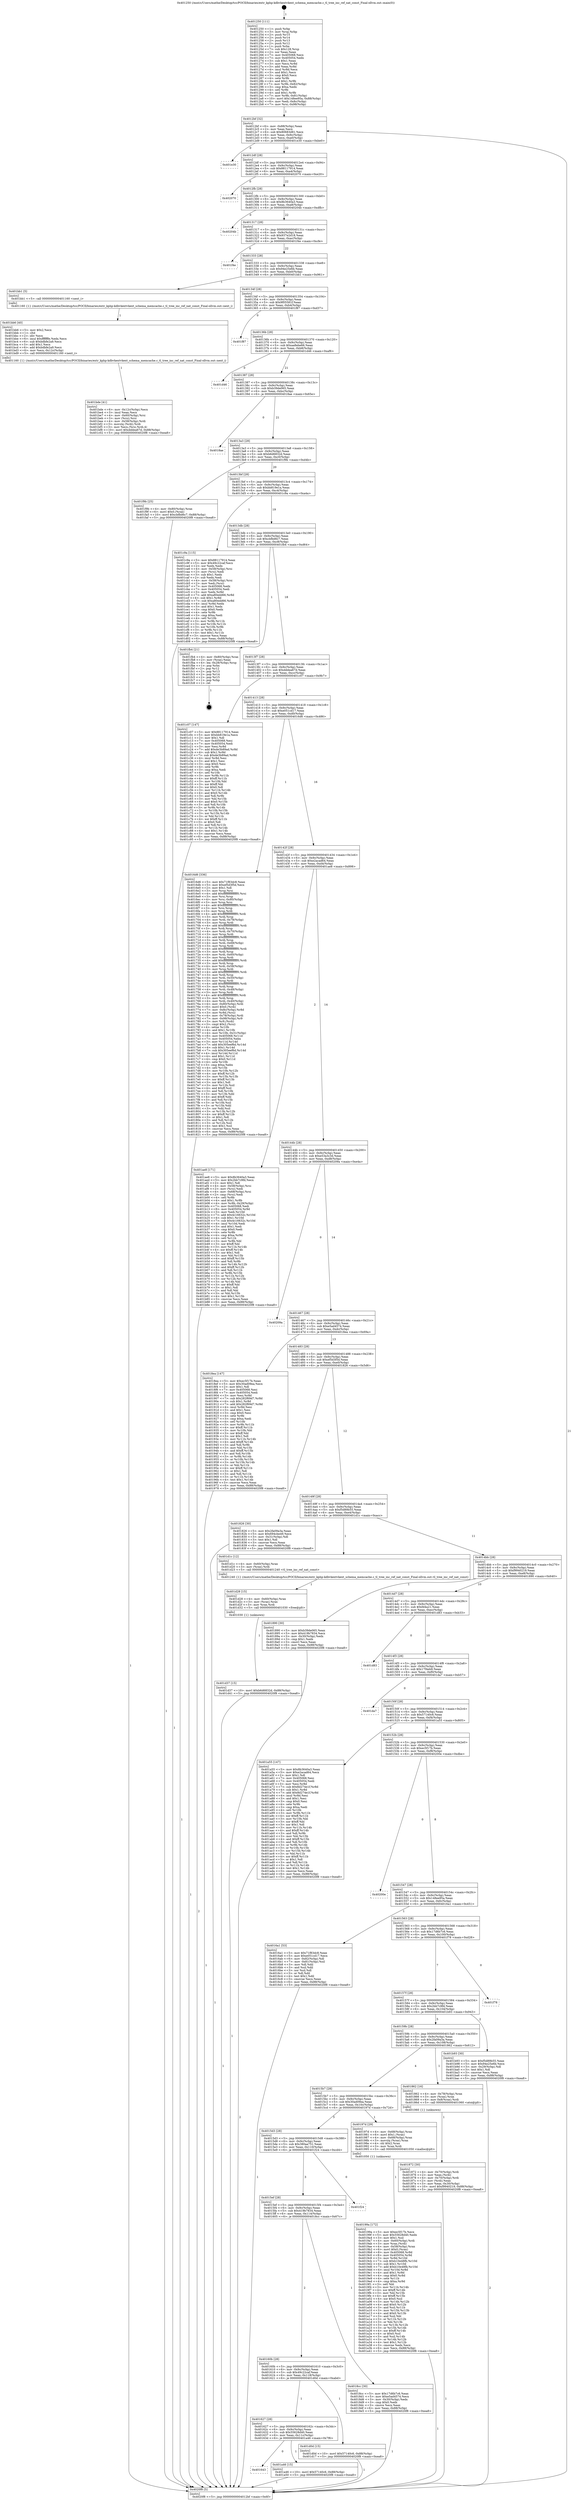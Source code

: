 digraph "0x401250" {
  label = "0x401250 (/mnt/c/Users/mathe/Desktop/tcc/POCII/binaries/extr_kphp-kdbvkextvkext_schema_memcache.c_tl_tree_inc_ref_nat_const_Final-ollvm.out::main(0))"
  labelloc = "t"
  node[shape=record]

  Entry [label="",width=0.3,height=0.3,shape=circle,fillcolor=black,style=filled]
  "0x4012bf" [label="{
     0x4012bf [32]\l
     | [instrs]\l
     &nbsp;&nbsp;0x4012bf \<+6\>: mov -0x88(%rbp),%eax\l
     &nbsp;&nbsp;0x4012c5 \<+2\>: mov %eax,%ecx\l
     &nbsp;&nbsp;0x4012c7 \<+6\>: sub $0x80683d81,%ecx\l
     &nbsp;&nbsp;0x4012cd \<+6\>: mov %eax,-0x9c(%rbp)\l
     &nbsp;&nbsp;0x4012d3 \<+6\>: mov %ecx,-0xa0(%rbp)\l
     &nbsp;&nbsp;0x4012d9 \<+6\>: je 0000000000401e30 \<main+0xbe0\>\l
  }"]
  "0x401e30" [label="{
     0x401e30\l
  }", style=dashed]
  "0x4012df" [label="{
     0x4012df [28]\l
     | [instrs]\l
     &nbsp;&nbsp;0x4012df \<+5\>: jmp 00000000004012e4 \<main+0x94\>\l
     &nbsp;&nbsp;0x4012e4 \<+6\>: mov -0x9c(%rbp),%eax\l
     &nbsp;&nbsp;0x4012ea \<+5\>: sub $0x88117914,%eax\l
     &nbsp;&nbsp;0x4012ef \<+6\>: mov %eax,-0xa4(%rbp)\l
     &nbsp;&nbsp;0x4012f5 \<+6\>: je 0000000000402070 \<main+0xe20\>\l
  }"]
  Exit [label="",width=0.3,height=0.3,shape=circle,fillcolor=black,style=filled,peripheries=2]
  "0x402070" [label="{
     0x402070\l
  }", style=dashed]
  "0x4012fb" [label="{
     0x4012fb [28]\l
     | [instrs]\l
     &nbsp;&nbsp;0x4012fb \<+5\>: jmp 0000000000401300 \<main+0xb0\>\l
     &nbsp;&nbsp;0x401300 \<+6\>: mov -0x9c(%rbp),%eax\l
     &nbsp;&nbsp;0x401306 \<+5\>: sub $0x8b3640a3,%eax\l
     &nbsp;&nbsp;0x40130b \<+6\>: mov %eax,-0xa8(%rbp)\l
     &nbsp;&nbsp;0x401311 \<+6\>: je 000000000040204b \<main+0xdfb\>\l
  }"]
  "0x401d37" [label="{
     0x401d37 [15]\l
     | [instrs]\l
     &nbsp;&nbsp;0x401d37 \<+10\>: movl $0xb6d6832d,-0x88(%rbp)\l
     &nbsp;&nbsp;0x401d41 \<+5\>: jmp 00000000004020f8 \<main+0xea8\>\l
  }"]
  "0x40204b" [label="{
     0x40204b\l
  }", style=dashed]
  "0x401317" [label="{
     0x401317 [28]\l
     | [instrs]\l
     &nbsp;&nbsp;0x401317 \<+5\>: jmp 000000000040131c \<main+0xcc\>\l
     &nbsp;&nbsp;0x40131c \<+6\>: mov -0x9c(%rbp),%eax\l
     &nbsp;&nbsp;0x401322 \<+5\>: sub $0x937e2d18,%eax\l
     &nbsp;&nbsp;0x401327 \<+6\>: mov %eax,-0xac(%rbp)\l
     &nbsp;&nbsp;0x40132d \<+6\>: je 0000000000401f4e \<main+0xcfe\>\l
  }"]
  "0x401d28" [label="{
     0x401d28 [15]\l
     | [instrs]\l
     &nbsp;&nbsp;0x401d28 \<+4\>: mov -0x60(%rbp),%rax\l
     &nbsp;&nbsp;0x401d2c \<+3\>: mov (%rax),%rax\l
     &nbsp;&nbsp;0x401d2f \<+3\>: mov %rax,%rdi\l
     &nbsp;&nbsp;0x401d32 \<+5\>: call 0000000000401030 \<free@plt\>\l
     | [calls]\l
     &nbsp;&nbsp;0x401030 \{1\} (unknown)\l
  }"]
  "0x401f4e" [label="{
     0x401f4e\l
  }", style=dashed]
  "0x401333" [label="{
     0x401333 [28]\l
     | [instrs]\l
     &nbsp;&nbsp;0x401333 \<+5\>: jmp 0000000000401338 \<main+0xe8\>\l
     &nbsp;&nbsp;0x401338 \<+6\>: mov -0x9c(%rbp),%eax\l
     &nbsp;&nbsp;0x40133e \<+5\>: sub $0x94e25e6b,%eax\l
     &nbsp;&nbsp;0x401343 \<+6\>: mov %eax,-0xb0(%rbp)\l
     &nbsp;&nbsp;0x401349 \<+6\>: je 0000000000401bb1 \<main+0x961\>\l
  }"]
  "0x401bde" [label="{
     0x401bde [41]\l
     | [instrs]\l
     &nbsp;&nbsp;0x401bde \<+6\>: mov -0x12c(%rbp),%ecx\l
     &nbsp;&nbsp;0x401be4 \<+3\>: imul %eax,%ecx\l
     &nbsp;&nbsp;0x401be7 \<+4\>: mov -0x60(%rbp),%rsi\l
     &nbsp;&nbsp;0x401beb \<+3\>: mov (%rsi),%rsi\l
     &nbsp;&nbsp;0x401bee \<+4\>: mov -0x58(%rbp),%rdi\l
     &nbsp;&nbsp;0x401bf2 \<+3\>: movslq (%rdi),%rdi\l
     &nbsp;&nbsp;0x401bf5 \<+3\>: mov %ecx,(%rsi,%rdi,4)\l
     &nbsp;&nbsp;0x401bf8 \<+10\>: movl $0xdddea67d,-0x88(%rbp)\l
     &nbsp;&nbsp;0x401c02 \<+5\>: jmp 00000000004020f8 \<main+0xea8\>\l
  }"]
  "0x401bb1" [label="{
     0x401bb1 [5]\l
     | [instrs]\l
     &nbsp;&nbsp;0x401bb1 \<+5\>: call 0000000000401160 \<next_i\>\l
     | [calls]\l
     &nbsp;&nbsp;0x401160 \{1\} (/mnt/c/Users/mathe/Desktop/tcc/POCII/binaries/extr_kphp-kdbvkextvkext_schema_memcache.c_tl_tree_inc_ref_nat_const_Final-ollvm.out::next_i)\l
  }"]
  "0x40134f" [label="{
     0x40134f [28]\l
     | [instrs]\l
     &nbsp;&nbsp;0x40134f \<+5\>: jmp 0000000000401354 \<main+0x104\>\l
     &nbsp;&nbsp;0x401354 \<+6\>: mov -0x9c(%rbp),%eax\l
     &nbsp;&nbsp;0x40135a \<+5\>: sub $0x9f05581f,%eax\l
     &nbsp;&nbsp;0x40135f \<+6\>: mov %eax,-0xb4(%rbp)\l
     &nbsp;&nbsp;0x401365 \<+6\>: je 0000000000401f87 \<main+0xd37\>\l
  }"]
  "0x401bb6" [label="{
     0x401bb6 [40]\l
     | [instrs]\l
     &nbsp;&nbsp;0x401bb6 \<+5\>: mov $0x2,%ecx\l
     &nbsp;&nbsp;0x401bbb \<+1\>: cltd\l
     &nbsp;&nbsp;0x401bbc \<+2\>: idiv %ecx\l
     &nbsp;&nbsp;0x401bbe \<+6\>: imul $0xfffffffe,%edx,%ecx\l
     &nbsp;&nbsp;0x401bc4 \<+6\>: sub $0xbdbfe2a9,%ecx\l
     &nbsp;&nbsp;0x401bca \<+3\>: add $0x1,%ecx\l
     &nbsp;&nbsp;0x401bcd \<+6\>: add $0xbdbfe2a9,%ecx\l
     &nbsp;&nbsp;0x401bd3 \<+6\>: mov %ecx,-0x12c(%rbp)\l
     &nbsp;&nbsp;0x401bd9 \<+5\>: call 0000000000401160 \<next_i\>\l
     | [calls]\l
     &nbsp;&nbsp;0x401160 \{1\} (/mnt/c/Users/mathe/Desktop/tcc/POCII/binaries/extr_kphp-kdbvkextvkext_schema_memcache.c_tl_tree_inc_ref_nat_const_Final-ollvm.out::next_i)\l
  }"]
  "0x401f87" [label="{
     0x401f87\l
  }", style=dashed]
  "0x40136b" [label="{
     0x40136b [28]\l
     | [instrs]\l
     &nbsp;&nbsp;0x40136b \<+5\>: jmp 0000000000401370 \<main+0x120\>\l
     &nbsp;&nbsp;0x401370 \<+6\>: mov -0x9c(%rbp),%eax\l
     &nbsp;&nbsp;0x401376 \<+5\>: sub $0xaa8ebe66,%eax\l
     &nbsp;&nbsp;0x40137b \<+6\>: mov %eax,-0xb8(%rbp)\l
     &nbsp;&nbsp;0x401381 \<+6\>: je 0000000000401d46 \<main+0xaf6\>\l
  }"]
  "0x401643" [label="{
     0x401643\l
  }", style=dashed]
  "0x401d46" [label="{
     0x401d46\l
  }", style=dashed]
  "0x401387" [label="{
     0x401387 [28]\l
     | [instrs]\l
     &nbsp;&nbsp;0x401387 \<+5\>: jmp 000000000040138c \<main+0x13c\>\l
     &nbsp;&nbsp;0x40138c \<+6\>: mov -0x9c(%rbp),%eax\l
     &nbsp;&nbsp;0x401392 \<+5\>: sub $0xb39de065,%eax\l
     &nbsp;&nbsp;0x401397 \<+6\>: mov %eax,-0xbc(%rbp)\l
     &nbsp;&nbsp;0x40139d \<+6\>: je 00000000004018ae \<main+0x65e\>\l
  }"]
  "0x401a46" [label="{
     0x401a46 [15]\l
     | [instrs]\l
     &nbsp;&nbsp;0x401a46 \<+10\>: movl $0x57140c6,-0x88(%rbp)\l
     &nbsp;&nbsp;0x401a50 \<+5\>: jmp 00000000004020f8 \<main+0xea8\>\l
  }"]
  "0x4018ae" [label="{
     0x4018ae\l
  }", style=dashed]
  "0x4013a3" [label="{
     0x4013a3 [28]\l
     | [instrs]\l
     &nbsp;&nbsp;0x4013a3 \<+5\>: jmp 00000000004013a8 \<main+0x158\>\l
     &nbsp;&nbsp;0x4013a8 \<+6\>: mov -0x9c(%rbp),%eax\l
     &nbsp;&nbsp;0x4013ae \<+5\>: sub $0xb6d6832d,%eax\l
     &nbsp;&nbsp;0x4013b3 \<+6\>: mov %eax,-0xc0(%rbp)\l
     &nbsp;&nbsp;0x4013b9 \<+6\>: je 0000000000401f9b \<main+0xd4b\>\l
  }"]
  "0x401627" [label="{
     0x401627 [28]\l
     | [instrs]\l
     &nbsp;&nbsp;0x401627 \<+5\>: jmp 000000000040162c \<main+0x3dc\>\l
     &nbsp;&nbsp;0x40162c \<+6\>: mov -0x9c(%rbp),%eax\l
     &nbsp;&nbsp;0x401632 \<+5\>: sub $0x55628d40,%eax\l
     &nbsp;&nbsp;0x401637 \<+6\>: mov %eax,-0x11c(%rbp)\l
     &nbsp;&nbsp;0x40163d \<+6\>: je 0000000000401a46 \<main+0x7f6\>\l
  }"]
  "0x401f9b" [label="{
     0x401f9b [25]\l
     | [instrs]\l
     &nbsp;&nbsp;0x401f9b \<+4\>: mov -0x80(%rbp),%rax\l
     &nbsp;&nbsp;0x401f9f \<+6\>: movl $0x0,(%rax)\l
     &nbsp;&nbsp;0x401fa5 \<+10\>: movl $0xcbfbd6c7,-0x88(%rbp)\l
     &nbsp;&nbsp;0x401faf \<+5\>: jmp 00000000004020f8 \<main+0xea8\>\l
  }"]
  "0x4013bf" [label="{
     0x4013bf [28]\l
     | [instrs]\l
     &nbsp;&nbsp;0x4013bf \<+5\>: jmp 00000000004013c4 \<main+0x174\>\l
     &nbsp;&nbsp;0x4013c4 \<+6\>: mov -0x9c(%rbp),%eax\l
     &nbsp;&nbsp;0x4013ca \<+5\>: sub $0xbb819e1a,%eax\l
     &nbsp;&nbsp;0x4013cf \<+6\>: mov %eax,-0xc4(%rbp)\l
     &nbsp;&nbsp;0x4013d5 \<+6\>: je 0000000000401c9a \<main+0xa4a\>\l
  }"]
  "0x401d0d" [label="{
     0x401d0d [15]\l
     | [instrs]\l
     &nbsp;&nbsp;0x401d0d \<+10\>: movl $0x57140c6,-0x88(%rbp)\l
     &nbsp;&nbsp;0x401d17 \<+5\>: jmp 00000000004020f8 \<main+0xea8\>\l
  }"]
  "0x401c9a" [label="{
     0x401c9a [115]\l
     | [instrs]\l
     &nbsp;&nbsp;0x401c9a \<+5\>: mov $0x88117914,%eax\l
     &nbsp;&nbsp;0x401c9f \<+5\>: mov $0x49c22caf,%ecx\l
     &nbsp;&nbsp;0x401ca4 \<+2\>: xor %edx,%edx\l
     &nbsp;&nbsp;0x401ca6 \<+4\>: mov -0x58(%rbp),%rsi\l
     &nbsp;&nbsp;0x401caa \<+2\>: mov (%rsi),%edi\l
     &nbsp;&nbsp;0x401cac \<+3\>: sub $0x1,%edx\l
     &nbsp;&nbsp;0x401caf \<+2\>: sub %edx,%edi\l
     &nbsp;&nbsp;0x401cb1 \<+4\>: mov -0x58(%rbp),%rsi\l
     &nbsp;&nbsp;0x401cb5 \<+2\>: mov %edi,(%rsi)\l
     &nbsp;&nbsp;0x401cb7 \<+7\>: mov 0x405068,%edx\l
     &nbsp;&nbsp;0x401cbe \<+7\>: mov 0x405054,%edi\l
     &nbsp;&nbsp;0x401cc5 \<+3\>: mov %edx,%r8d\l
     &nbsp;&nbsp;0x401cc8 \<+7\>: add $0xa80edd66,%r8d\l
     &nbsp;&nbsp;0x401ccf \<+4\>: sub $0x1,%r8d\l
     &nbsp;&nbsp;0x401cd3 \<+7\>: sub $0xa80edd66,%r8d\l
     &nbsp;&nbsp;0x401cda \<+4\>: imul %r8d,%edx\l
     &nbsp;&nbsp;0x401cde \<+3\>: and $0x1,%edx\l
     &nbsp;&nbsp;0x401ce1 \<+3\>: cmp $0x0,%edx\l
     &nbsp;&nbsp;0x401ce4 \<+4\>: sete %r9b\l
     &nbsp;&nbsp;0x401ce8 \<+3\>: cmp $0xa,%edi\l
     &nbsp;&nbsp;0x401ceb \<+4\>: setl %r10b\l
     &nbsp;&nbsp;0x401cef \<+3\>: mov %r9b,%r11b\l
     &nbsp;&nbsp;0x401cf2 \<+3\>: and %r10b,%r11b\l
     &nbsp;&nbsp;0x401cf5 \<+3\>: xor %r10b,%r9b\l
     &nbsp;&nbsp;0x401cf8 \<+3\>: or %r9b,%r11b\l
     &nbsp;&nbsp;0x401cfb \<+4\>: test $0x1,%r11b\l
     &nbsp;&nbsp;0x401cff \<+3\>: cmovne %ecx,%eax\l
     &nbsp;&nbsp;0x401d02 \<+6\>: mov %eax,-0x88(%rbp)\l
     &nbsp;&nbsp;0x401d08 \<+5\>: jmp 00000000004020f8 \<main+0xea8\>\l
  }"]
  "0x4013db" [label="{
     0x4013db [28]\l
     | [instrs]\l
     &nbsp;&nbsp;0x4013db \<+5\>: jmp 00000000004013e0 \<main+0x190\>\l
     &nbsp;&nbsp;0x4013e0 \<+6\>: mov -0x9c(%rbp),%eax\l
     &nbsp;&nbsp;0x4013e6 \<+5\>: sub $0xcbfbd6c7,%eax\l
     &nbsp;&nbsp;0x4013eb \<+6\>: mov %eax,-0xc8(%rbp)\l
     &nbsp;&nbsp;0x4013f1 \<+6\>: je 0000000000401fb4 \<main+0xd64\>\l
  }"]
  "0x40199a" [label="{
     0x40199a [172]\l
     | [instrs]\l
     &nbsp;&nbsp;0x40199a \<+5\>: mov $0xec5f17b,%ecx\l
     &nbsp;&nbsp;0x40199f \<+5\>: mov $0x55628d40,%edx\l
     &nbsp;&nbsp;0x4019a4 \<+3\>: mov $0x1,%sil\l
     &nbsp;&nbsp;0x4019a7 \<+4\>: mov -0x60(%rbp),%rdi\l
     &nbsp;&nbsp;0x4019ab \<+3\>: mov %rax,(%rdi)\l
     &nbsp;&nbsp;0x4019ae \<+4\>: mov -0x58(%rbp),%rax\l
     &nbsp;&nbsp;0x4019b2 \<+6\>: movl $0x0,(%rax)\l
     &nbsp;&nbsp;0x4019b8 \<+8\>: mov 0x405068,%r8d\l
     &nbsp;&nbsp;0x4019c0 \<+8\>: mov 0x405054,%r9d\l
     &nbsp;&nbsp;0x4019c8 \<+3\>: mov %r8d,%r10d\l
     &nbsp;&nbsp;0x4019cb \<+7\>: sub $0xb10e48fb,%r10d\l
     &nbsp;&nbsp;0x4019d2 \<+4\>: sub $0x1,%r10d\l
     &nbsp;&nbsp;0x4019d6 \<+7\>: add $0xb10e48fb,%r10d\l
     &nbsp;&nbsp;0x4019dd \<+4\>: imul %r10d,%r8d\l
     &nbsp;&nbsp;0x4019e1 \<+4\>: and $0x1,%r8d\l
     &nbsp;&nbsp;0x4019e5 \<+4\>: cmp $0x0,%r8d\l
     &nbsp;&nbsp;0x4019e9 \<+4\>: sete %r11b\l
     &nbsp;&nbsp;0x4019ed \<+4\>: cmp $0xa,%r9d\l
     &nbsp;&nbsp;0x4019f1 \<+3\>: setl %bl\l
     &nbsp;&nbsp;0x4019f4 \<+3\>: mov %r11b,%r14b\l
     &nbsp;&nbsp;0x4019f7 \<+4\>: xor $0xff,%r14b\l
     &nbsp;&nbsp;0x4019fb \<+3\>: mov %bl,%r15b\l
     &nbsp;&nbsp;0x4019fe \<+4\>: xor $0xff,%r15b\l
     &nbsp;&nbsp;0x401a02 \<+4\>: xor $0x0,%sil\l
     &nbsp;&nbsp;0x401a06 \<+3\>: mov %r14b,%r12b\l
     &nbsp;&nbsp;0x401a09 \<+4\>: and $0x0,%r12b\l
     &nbsp;&nbsp;0x401a0d \<+3\>: and %sil,%r11b\l
     &nbsp;&nbsp;0x401a10 \<+3\>: mov %r15b,%r13b\l
     &nbsp;&nbsp;0x401a13 \<+4\>: and $0x0,%r13b\l
     &nbsp;&nbsp;0x401a17 \<+3\>: and %sil,%bl\l
     &nbsp;&nbsp;0x401a1a \<+3\>: or %r11b,%r12b\l
     &nbsp;&nbsp;0x401a1d \<+3\>: or %bl,%r13b\l
     &nbsp;&nbsp;0x401a20 \<+3\>: xor %r13b,%r12b\l
     &nbsp;&nbsp;0x401a23 \<+3\>: or %r15b,%r14b\l
     &nbsp;&nbsp;0x401a26 \<+4\>: xor $0xff,%r14b\l
     &nbsp;&nbsp;0x401a2a \<+4\>: or $0x0,%sil\l
     &nbsp;&nbsp;0x401a2e \<+3\>: and %sil,%r14b\l
     &nbsp;&nbsp;0x401a31 \<+3\>: or %r14b,%r12b\l
     &nbsp;&nbsp;0x401a34 \<+4\>: test $0x1,%r12b\l
     &nbsp;&nbsp;0x401a38 \<+3\>: cmovne %edx,%ecx\l
     &nbsp;&nbsp;0x401a3b \<+6\>: mov %ecx,-0x88(%rbp)\l
     &nbsp;&nbsp;0x401a41 \<+5\>: jmp 00000000004020f8 \<main+0xea8\>\l
  }"]
  "0x401fb4" [label="{
     0x401fb4 [21]\l
     | [instrs]\l
     &nbsp;&nbsp;0x401fb4 \<+4\>: mov -0x80(%rbp),%rax\l
     &nbsp;&nbsp;0x401fb8 \<+2\>: mov (%rax),%eax\l
     &nbsp;&nbsp;0x401fba \<+4\>: lea -0x28(%rbp),%rsp\l
     &nbsp;&nbsp;0x401fbe \<+1\>: pop %rbx\l
     &nbsp;&nbsp;0x401fbf \<+2\>: pop %r12\l
     &nbsp;&nbsp;0x401fc1 \<+2\>: pop %r13\l
     &nbsp;&nbsp;0x401fc3 \<+2\>: pop %r14\l
     &nbsp;&nbsp;0x401fc5 \<+2\>: pop %r15\l
     &nbsp;&nbsp;0x401fc7 \<+1\>: pop %rbp\l
     &nbsp;&nbsp;0x401fc8 \<+1\>: ret\l
  }"]
  "0x4013f7" [label="{
     0x4013f7 [28]\l
     | [instrs]\l
     &nbsp;&nbsp;0x4013f7 \<+5\>: jmp 00000000004013fc \<main+0x1ac\>\l
     &nbsp;&nbsp;0x4013fc \<+6\>: mov -0x9c(%rbp),%eax\l
     &nbsp;&nbsp;0x401402 \<+5\>: sub $0xdddea67d,%eax\l
     &nbsp;&nbsp;0x401407 \<+6\>: mov %eax,-0xcc(%rbp)\l
     &nbsp;&nbsp;0x40140d \<+6\>: je 0000000000401c07 \<main+0x9b7\>\l
  }"]
  "0x40160b" [label="{
     0x40160b [28]\l
     | [instrs]\l
     &nbsp;&nbsp;0x40160b \<+5\>: jmp 0000000000401610 \<main+0x3c0\>\l
     &nbsp;&nbsp;0x401610 \<+6\>: mov -0x9c(%rbp),%eax\l
     &nbsp;&nbsp;0x401616 \<+5\>: sub $0x49c22caf,%eax\l
     &nbsp;&nbsp;0x40161b \<+6\>: mov %eax,-0x118(%rbp)\l
     &nbsp;&nbsp;0x401621 \<+6\>: je 0000000000401d0d \<main+0xabd\>\l
  }"]
  "0x401c07" [label="{
     0x401c07 [147]\l
     | [instrs]\l
     &nbsp;&nbsp;0x401c07 \<+5\>: mov $0x88117914,%eax\l
     &nbsp;&nbsp;0x401c0c \<+5\>: mov $0xbb819e1a,%ecx\l
     &nbsp;&nbsp;0x401c11 \<+2\>: mov $0x1,%dl\l
     &nbsp;&nbsp;0x401c13 \<+7\>: mov 0x405068,%esi\l
     &nbsp;&nbsp;0x401c1a \<+7\>: mov 0x405054,%edi\l
     &nbsp;&nbsp;0x401c21 \<+3\>: mov %esi,%r8d\l
     &nbsp;&nbsp;0x401c24 \<+7\>: add $0xde3b89ad,%r8d\l
     &nbsp;&nbsp;0x401c2b \<+4\>: sub $0x1,%r8d\l
     &nbsp;&nbsp;0x401c2f \<+7\>: sub $0xde3b89ad,%r8d\l
     &nbsp;&nbsp;0x401c36 \<+4\>: imul %r8d,%esi\l
     &nbsp;&nbsp;0x401c3a \<+3\>: and $0x1,%esi\l
     &nbsp;&nbsp;0x401c3d \<+3\>: cmp $0x0,%esi\l
     &nbsp;&nbsp;0x401c40 \<+4\>: sete %r9b\l
     &nbsp;&nbsp;0x401c44 \<+3\>: cmp $0xa,%edi\l
     &nbsp;&nbsp;0x401c47 \<+4\>: setl %r10b\l
     &nbsp;&nbsp;0x401c4b \<+3\>: mov %r9b,%r11b\l
     &nbsp;&nbsp;0x401c4e \<+4\>: xor $0xff,%r11b\l
     &nbsp;&nbsp;0x401c52 \<+3\>: mov %r10b,%bl\l
     &nbsp;&nbsp;0x401c55 \<+3\>: xor $0xff,%bl\l
     &nbsp;&nbsp;0x401c58 \<+3\>: xor $0x0,%dl\l
     &nbsp;&nbsp;0x401c5b \<+3\>: mov %r11b,%r14b\l
     &nbsp;&nbsp;0x401c5e \<+4\>: and $0x0,%r14b\l
     &nbsp;&nbsp;0x401c62 \<+3\>: and %dl,%r9b\l
     &nbsp;&nbsp;0x401c65 \<+3\>: mov %bl,%r15b\l
     &nbsp;&nbsp;0x401c68 \<+4\>: and $0x0,%r15b\l
     &nbsp;&nbsp;0x401c6c \<+3\>: and %dl,%r10b\l
     &nbsp;&nbsp;0x401c6f \<+3\>: or %r9b,%r14b\l
     &nbsp;&nbsp;0x401c72 \<+3\>: or %r10b,%r15b\l
     &nbsp;&nbsp;0x401c75 \<+3\>: xor %r15b,%r14b\l
     &nbsp;&nbsp;0x401c78 \<+3\>: or %bl,%r11b\l
     &nbsp;&nbsp;0x401c7b \<+4\>: xor $0xff,%r11b\l
     &nbsp;&nbsp;0x401c7f \<+3\>: or $0x0,%dl\l
     &nbsp;&nbsp;0x401c82 \<+3\>: and %dl,%r11b\l
     &nbsp;&nbsp;0x401c85 \<+3\>: or %r11b,%r14b\l
     &nbsp;&nbsp;0x401c88 \<+4\>: test $0x1,%r14b\l
     &nbsp;&nbsp;0x401c8c \<+3\>: cmovne %ecx,%eax\l
     &nbsp;&nbsp;0x401c8f \<+6\>: mov %eax,-0x88(%rbp)\l
     &nbsp;&nbsp;0x401c95 \<+5\>: jmp 00000000004020f8 \<main+0xea8\>\l
  }"]
  "0x401413" [label="{
     0x401413 [28]\l
     | [instrs]\l
     &nbsp;&nbsp;0x401413 \<+5\>: jmp 0000000000401418 \<main+0x1c8\>\l
     &nbsp;&nbsp;0x401418 \<+6\>: mov -0x9c(%rbp),%eax\l
     &nbsp;&nbsp;0x40141e \<+5\>: sub $0xe051cd17,%eax\l
     &nbsp;&nbsp;0x401423 \<+6\>: mov %eax,-0xd0(%rbp)\l
     &nbsp;&nbsp;0x401429 \<+6\>: je 00000000004016d6 \<main+0x486\>\l
  }"]
  "0x4018cc" [label="{
     0x4018cc [30]\l
     | [instrs]\l
     &nbsp;&nbsp;0x4018cc \<+5\>: mov $0x17d6b7c6,%eax\l
     &nbsp;&nbsp;0x4018d1 \<+5\>: mov $0xe5ad4574,%ecx\l
     &nbsp;&nbsp;0x4018d6 \<+3\>: mov -0x30(%rbp),%edx\l
     &nbsp;&nbsp;0x4018d9 \<+3\>: cmp $0x0,%edx\l
     &nbsp;&nbsp;0x4018dc \<+3\>: cmove %ecx,%eax\l
     &nbsp;&nbsp;0x4018df \<+6\>: mov %eax,-0x88(%rbp)\l
     &nbsp;&nbsp;0x4018e5 \<+5\>: jmp 00000000004020f8 \<main+0xea8\>\l
  }"]
  "0x4016d6" [label="{
     0x4016d6 [336]\l
     | [instrs]\l
     &nbsp;&nbsp;0x4016d6 \<+5\>: mov $0x71f83dc8,%eax\l
     &nbsp;&nbsp;0x4016db \<+5\>: mov $0xef5d3f5d,%ecx\l
     &nbsp;&nbsp;0x4016e0 \<+2\>: mov $0x1,%dl\l
     &nbsp;&nbsp;0x4016e2 \<+3\>: mov %rsp,%rsi\l
     &nbsp;&nbsp;0x4016e5 \<+4\>: add $0xfffffffffffffff0,%rsi\l
     &nbsp;&nbsp;0x4016e9 \<+3\>: mov %rsi,%rsp\l
     &nbsp;&nbsp;0x4016ec \<+4\>: mov %rsi,-0x80(%rbp)\l
     &nbsp;&nbsp;0x4016f0 \<+3\>: mov %rsp,%rsi\l
     &nbsp;&nbsp;0x4016f3 \<+4\>: add $0xfffffffffffffff0,%rsi\l
     &nbsp;&nbsp;0x4016f7 \<+3\>: mov %rsi,%rsp\l
     &nbsp;&nbsp;0x4016fa \<+3\>: mov %rsp,%rdi\l
     &nbsp;&nbsp;0x4016fd \<+4\>: add $0xfffffffffffffff0,%rdi\l
     &nbsp;&nbsp;0x401701 \<+3\>: mov %rdi,%rsp\l
     &nbsp;&nbsp;0x401704 \<+4\>: mov %rdi,-0x78(%rbp)\l
     &nbsp;&nbsp;0x401708 \<+3\>: mov %rsp,%rdi\l
     &nbsp;&nbsp;0x40170b \<+4\>: add $0xfffffffffffffff0,%rdi\l
     &nbsp;&nbsp;0x40170f \<+3\>: mov %rdi,%rsp\l
     &nbsp;&nbsp;0x401712 \<+4\>: mov %rdi,-0x70(%rbp)\l
     &nbsp;&nbsp;0x401716 \<+3\>: mov %rsp,%rdi\l
     &nbsp;&nbsp;0x401719 \<+4\>: add $0xfffffffffffffff0,%rdi\l
     &nbsp;&nbsp;0x40171d \<+3\>: mov %rdi,%rsp\l
     &nbsp;&nbsp;0x401720 \<+4\>: mov %rdi,-0x68(%rbp)\l
     &nbsp;&nbsp;0x401724 \<+3\>: mov %rsp,%rdi\l
     &nbsp;&nbsp;0x401727 \<+4\>: add $0xfffffffffffffff0,%rdi\l
     &nbsp;&nbsp;0x40172b \<+3\>: mov %rdi,%rsp\l
     &nbsp;&nbsp;0x40172e \<+4\>: mov %rdi,-0x60(%rbp)\l
     &nbsp;&nbsp;0x401732 \<+3\>: mov %rsp,%rdi\l
     &nbsp;&nbsp;0x401735 \<+4\>: add $0xfffffffffffffff0,%rdi\l
     &nbsp;&nbsp;0x401739 \<+3\>: mov %rdi,%rsp\l
     &nbsp;&nbsp;0x40173c \<+4\>: mov %rdi,-0x58(%rbp)\l
     &nbsp;&nbsp;0x401740 \<+3\>: mov %rsp,%rdi\l
     &nbsp;&nbsp;0x401743 \<+4\>: add $0xfffffffffffffff0,%rdi\l
     &nbsp;&nbsp;0x401747 \<+3\>: mov %rdi,%rsp\l
     &nbsp;&nbsp;0x40174a \<+4\>: mov %rdi,-0x50(%rbp)\l
     &nbsp;&nbsp;0x40174e \<+3\>: mov %rsp,%rdi\l
     &nbsp;&nbsp;0x401751 \<+4\>: add $0xfffffffffffffff0,%rdi\l
     &nbsp;&nbsp;0x401755 \<+3\>: mov %rdi,%rsp\l
     &nbsp;&nbsp;0x401758 \<+4\>: mov %rdi,-0x48(%rbp)\l
     &nbsp;&nbsp;0x40175c \<+3\>: mov %rsp,%rdi\l
     &nbsp;&nbsp;0x40175f \<+4\>: add $0xfffffffffffffff0,%rdi\l
     &nbsp;&nbsp;0x401763 \<+3\>: mov %rdi,%rsp\l
     &nbsp;&nbsp;0x401766 \<+4\>: mov %rdi,-0x40(%rbp)\l
     &nbsp;&nbsp;0x40176a \<+4\>: mov -0x80(%rbp),%rdi\l
     &nbsp;&nbsp;0x40176e \<+6\>: movl $0x0,(%rdi)\l
     &nbsp;&nbsp;0x401774 \<+7\>: mov -0x8c(%rbp),%r8d\l
     &nbsp;&nbsp;0x40177b \<+3\>: mov %r8d,(%rsi)\l
     &nbsp;&nbsp;0x40177e \<+4\>: mov -0x78(%rbp),%rdi\l
     &nbsp;&nbsp;0x401782 \<+7\>: mov -0x98(%rbp),%r9\l
     &nbsp;&nbsp;0x401789 \<+3\>: mov %r9,(%rdi)\l
     &nbsp;&nbsp;0x40178c \<+3\>: cmpl $0x2,(%rsi)\l
     &nbsp;&nbsp;0x40178f \<+4\>: setne %r10b\l
     &nbsp;&nbsp;0x401793 \<+4\>: and $0x1,%r10b\l
     &nbsp;&nbsp;0x401797 \<+4\>: mov %r10b,-0x31(%rbp)\l
     &nbsp;&nbsp;0x40179b \<+8\>: mov 0x405068,%r11d\l
     &nbsp;&nbsp;0x4017a3 \<+7\>: mov 0x405054,%ebx\l
     &nbsp;&nbsp;0x4017aa \<+3\>: mov %r11d,%r14d\l
     &nbsp;&nbsp;0x4017ad \<+7\>: add $0x305eef6d,%r14d\l
     &nbsp;&nbsp;0x4017b4 \<+4\>: sub $0x1,%r14d\l
     &nbsp;&nbsp;0x4017b8 \<+7\>: sub $0x305eef6d,%r14d\l
     &nbsp;&nbsp;0x4017bf \<+4\>: imul %r14d,%r11d\l
     &nbsp;&nbsp;0x4017c3 \<+4\>: and $0x1,%r11d\l
     &nbsp;&nbsp;0x4017c7 \<+4\>: cmp $0x0,%r11d\l
     &nbsp;&nbsp;0x4017cb \<+4\>: sete %r10b\l
     &nbsp;&nbsp;0x4017cf \<+3\>: cmp $0xa,%ebx\l
     &nbsp;&nbsp;0x4017d2 \<+4\>: setl %r15b\l
     &nbsp;&nbsp;0x4017d6 \<+3\>: mov %r10b,%r12b\l
     &nbsp;&nbsp;0x4017d9 \<+4\>: xor $0xff,%r12b\l
     &nbsp;&nbsp;0x4017dd \<+3\>: mov %r15b,%r13b\l
     &nbsp;&nbsp;0x4017e0 \<+4\>: xor $0xff,%r13b\l
     &nbsp;&nbsp;0x4017e4 \<+3\>: xor $0x1,%dl\l
     &nbsp;&nbsp;0x4017e7 \<+3\>: mov %r12b,%sil\l
     &nbsp;&nbsp;0x4017ea \<+4\>: and $0xff,%sil\l
     &nbsp;&nbsp;0x4017ee \<+3\>: and %dl,%r10b\l
     &nbsp;&nbsp;0x4017f1 \<+3\>: mov %r13b,%dil\l
     &nbsp;&nbsp;0x4017f4 \<+4\>: and $0xff,%dil\l
     &nbsp;&nbsp;0x4017f8 \<+3\>: and %dl,%r15b\l
     &nbsp;&nbsp;0x4017fb \<+3\>: or %r10b,%sil\l
     &nbsp;&nbsp;0x4017fe \<+3\>: or %r15b,%dil\l
     &nbsp;&nbsp;0x401801 \<+3\>: xor %dil,%sil\l
     &nbsp;&nbsp;0x401804 \<+3\>: or %r13b,%r12b\l
     &nbsp;&nbsp;0x401807 \<+4\>: xor $0xff,%r12b\l
     &nbsp;&nbsp;0x40180b \<+3\>: or $0x1,%dl\l
     &nbsp;&nbsp;0x40180e \<+3\>: and %dl,%r12b\l
     &nbsp;&nbsp;0x401811 \<+3\>: or %r12b,%sil\l
     &nbsp;&nbsp;0x401814 \<+4\>: test $0x1,%sil\l
     &nbsp;&nbsp;0x401818 \<+3\>: cmovne %ecx,%eax\l
     &nbsp;&nbsp;0x40181b \<+6\>: mov %eax,-0x88(%rbp)\l
     &nbsp;&nbsp;0x401821 \<+5\>: jmp 00000000004020f8 \<main+0xea8\>\l
  }"]
  "0x40142f" [label="{
     0x40142f [28]\l
     | [instrs]\l
     &nbsp;&nbsp;0x40142f \<+5\>: jmp 0000000000401434 \<main+0x1e4\>\l
     &nbsp;&nbsp;0x401434 \<+6\>: mov -0x9c(%rbp),%eax\l
     &nbsp;&nbsp;0x40143a \<+5\>: sub $0xe2acad64,%eax\l
     &nbsp;&nbsp;0x40143f \<+6\>: mov %eax,-0xd4(%rbp)\l
     &nbsp;&nbsp;0x401445 \<+6\>: je 0000000000401ae8 \<main+0x898\>\l
  }"]
  "0x4015ef" [label="{
     0x4015ef [28]\l
     | [instrs]\l
     &nbsp;&nbsp;0x4015ef \<+5\>: jmp 00000000004015f4 \<main+0x3a4\>\l
     &nbsp;&nbsp;0x4015f4 \<+6\>: mov -0x9c(%rbp),%eax\l
     &nbsp;&nbsp;0x4015fa \<+5\>: sub $0x419b7834,%eax\l
     &nbsp;&nbsp;0x4015ff \<+6\>: mov %eax,-0x114(%rbp)\l
     &nbsp;&nbsp;0x401605 \<+6\>: je 00000000004018cc \<main+0x67c\>\l
  }"]
  "0x401ae8" [label="{
     0x401ae8 [171]\l
     | [instrs]\l
     &nbsp;&nbsp;0x401ae8 \<+5\>: mov $0x8b3640a3,%eax\l
     &nbsp;&nbsp;0x401aed \<+5\>: mov $0x2bb7c9fd,%ecx\l
     &nbsp;&nbsp;0x401af2 \<+2\>: mov $0x1,%dl\l
     &nbsp;&nbsp;0x401af4 \<+4\>: mov -0x58(%rbp),%rsi\l
     &nbsp;&nbsp;0x401af8 \<+2\>: mov (%rsi),%edi\l
     &nbsp;&nbsp;0x401afa \<+4\>: mov -0x68(%rbp),%rsi\l
     &nbsp;&nbsp;0x401afe \<+2\>: cmp (%rsi),%edi\l
     &nbsp;&nbsp;0x401b00 \<+4\>: setl %r8b\l
     &nbsp;&nbsp;0x401b04 \<+4\>: and $0x1,%r8b\l
     &nbsp;&nbsp;0x401b08 \<+4\>: mov %r8b,-0x29(%rbp)\l
     &nbsp;&nbsp;0x401b0c \<+7\>: mov 0x405068,%edi\l
     &nbsp;&nbsp;0x401b13 \<+8\>: mov 0x405054,%r9d\l
     &nbsp;&nbsp;0x401b1b \<+3\>: mov %edi,%r10d\l
     &nbsp;&nbsp;0x401b1e \<+7\>: add $0x4c16632c,%r10d\l
     &nbsp;&nbsp;0x401b25 \<+4\>: sub $0x1,%r10d\l
     &nbsp;&nbsp;0x401b29 \<+7\>: sub $0x4c16632c,%r10d\l
     &nbsp;&nbsp;0x401b30 \<+4\>: imul %r10d,%edi\l
     &nbsp;&nbsp;0x401b34 \<+3\>: and $0x1,%edi\l
     &nbsp;&nbsp;0x401b37 \<+3\>: cmp $0x0,%edi\l
     &nbsp;&nbsp;0x401b3a \<+4\>: sete %r8b\l
     &nbsp;&nbsp;0x401b3e \<+4\>: cmp $0xa,%r9d\l
     &nbsp;&nbsp;0x401b42 \<+4\>: setl %r11b\l
     &nbsp;&nbsp;0x401b46 \<+3\>: mov %r8b,%bl\l
     &nbsp;&nbsp;0x401b49 \<+3\>: xor $0xff,%bl\l
     &nbsp;&nbsp;0x401b4c \<+3\>: mov %r11b,%r14b\l
     &nbsp;&nbsp;0x401b4f \<+4\>: xor $0xff,%r14b\l
     &nbsp;&nbsp;0x401b53 \<+3\>: xor $0x1,%dl\l
     &nbsp;&nbsp;0x401b56 \<+3\>: mov %bl,%r15b\l
     &nbsp;&nbsp;0x401b59 \<+4\>: and $0xff,%r15b\l
     &nbsp;&nbsp;0x401b5d \<+3\>: and %dl,%r8b\l
     &nbsp;&nbsp;0x401b60 \<+3\>: mov %r14b,%r12b\l
     &nbsp;&nbsp;0x401b63 \<+4\>: and $0xff,%r12b\l
     &nbsp;&nbsp;0x401b67 \<+3\>: and %dl,%r11b\l
     &nbsp;&nbsp;0x401b6a \<+3\>: or %r8b,%r15b\l
     &nbsp;&nbsp;0x401b6d \<+3\>: or %r11b,%r12b\l
     &nbsp;&nbsp;0x401b70 \<+3\>: xor %r12b,%r15b\l
     &nbsp;&nbsp;0x401b73 \<+3\>: or %r14b,%bl\l
     &nbsp;&nbsp;0x401b76 \<+3\>: xor $0xff,%bl\l
     &nbsp;&nbsp;0x401b79 \<+3\>: or $0x1,%dl\l
     &nbsp;&nbsp;0x401b7c \<+2\>: and %dl,%bl\l
     &nbsp;&nbsp;0x401b7e \<+3\>: or %bl,%r15b\l
     &nbsp;&nbsp;0x401b81 \<+4\>: test $0x1,%r15b\l
     &nbsp;&nbsp;0x401b85 \<+3\>: cmovne %ecx,%eax\l
     &nbsp;&nbsp;0x401b88 \<+6\>: mov %eax,-0x88(%rbp)\l
     &nbsp;&nbsp;0x401b8e \<+5\>: jmp 00000000004020f8 \<main+0xea8\>\l
  }"]
  "0x40144b" [label="{
     0x40144b [28]\l
     | [instrs]\l
     &nbsp;&nbsp;0x40144b \<+5\>: jmp 0000000000401450 \<main+0x200\>\l
     &nbsp;&nbsp;0x401450 \<+6\>: mov -0x9c(%rbp),%eax\l
     &nbsp;&nbsp;0x401456 \<+5\>: sub $0xe53a3c3d,%eax\l
     &nbsp;&nbsp;0x40145b \<+6\>: mov %eax,-0xd8(%rbp)\l
     &nbsp;&nbsp;0x401461 \<+6\>: je 000000000040209a \<main+0xe4a\>\l
  }"]
  "0x401f24" [label="{
     0x401f24\l
  }", style=dashed]
  "0x40209a" [label="{
     0x40209a\l
  }", style=dashed]
  "0x401467" [label="{
     0x401467 [28]\l
     | [instrs]\l
     &nbsp;&nbsp;0x401467 \<+5\>: jmp 000000000040146c \<main+0x21c\>\l
     &nbsp;&nbsp;0x40146c \<+6\>: mov -0x9c(%rbp),%eax\l
     &nbsp;&nbsp;0x401472 \<+5\>: sub $0xe5ad4574,%eax\l
     &nbsp;&nbsp;0x401477 \<+6\>: mov %eax,-0xdc(%rbp)\l
     &nbsp;&nbsp;0x40147d \<+6\>: je 00000000004018ea \<main+0x69a\>\l
  }"]
  "0x4015d3" [label="{
     0x4015d3 [28]\l
     | [instrs]\l
     &nbsp;&nbsp;0x4015d3 \<+5\>: jmp 00000000004015d8 \<main+0x388\>\l
     &nbsp;&nbsp;0x4015d8 \<+6\>: mov -0x9c(%rbp),%eax\l
     &nbsp;&nbsp;0x4015de \<+5\>: sub $0x380aa751,%eax\l
     &nbsp;&nbsp;0x4015e3 \<+6\>: mov %eax,-0x110(%rbp)\l
     &nbsp;&nbsp;0x4015e9 \<+6\>: je 0000000000401f24 \<main+0xcd4\>\l
  }"]
  "0x4018ea" [label="{
     0x4018ea [147]\l
     | [instrs]\l
     &nbsp;&nbsp;0x4018ea \<+5\>: mov $0xec5f17b,%eax\l
     &nbsp;&nbsp;0x4018ef \<+5\>: mov $0x30ad09ea,%ecx\l
     &nbsp;&nbsp;0x4018f4 \<+2\>: mov $0x1,%dl\l
     &nbsp;&nbsp;0x4018f6 \<+7\>: mov 0x405068,%esi\l
     &nbsp;&nbsp;0x4018fd \<+7\>: mov 0x405054,%edi\l
     &nbsp;&nbsp;0x401904 \<+3\>: mov %esi,%r8d\l
     &nbsp;&nbsp;0x401907 \<+7\>: sub $0x282f69d7,%r8d\l
     &nbsp;&nbsp;0x40190e \<+4\>: sub $0x1,%r8d\l
     &nbsp;&nbsp;0x401912 \<+7\>: add $0x282f69d7,%r8d\l
     &nbsp;&nbsp;0x401919 \<+4\>: imul %r8d,%esi\l
     &nbsp;&nbsp;0x40191d \<+3\>: and $0x1,%esi\l
     &nbsp;&nbsp;0x401920 \<+3\>: cmp $0x0,%esi\l
     &nbsp;&nbsp;0x401923 \<+4\>: sete %r9b\l
     &nbsp;&nbsp;0x401927 \<+3\>: cmp $0xa,%edi\l
     &nbsp;&nbsp;0x40192a \<+4\>: setl %r10b\l
     &nbsp;&nbsp;0x40192e \<+3\>: mov %r9b,%r11b\l
     &nbsp;&nbsp;0x401931 \<+4\>: xor $0xff,%r11b\l
     &nbsp;&nbsp;0x401935 \<+3\>: mov %r10b,%bl\l
     &nbsp;&nbsp;0x401938 \<+3\>: xor $0xff,%bl\l
     &nbsp;&nbsp;0x40193b \<+3\>: xor $0x1,%dl\l
     &nbsp;&nbsp;0x40193e \<+3\>: mov %r11b,%r14b\l
     &nbsp;&nbsp;0x401941 \<+4\>: and $0xff,%r14b\l
     &nbsp;&nbsp;0x401945 \<+3\>: and %dl,%r9b\l
     &nbsp;&nbsp;0x401948 \<+3\>: mov %bl,%r15b\l
     &nbsp;&nbsp;0x40194b \<+4\>: and $0xff,%r15b\l
     &nbsp;&nbsp;0x40194f \<+3\>: and %dl,%r10b\l
     &nbsp;&nbsp;0x401952 \<+3\>: or %r9b,%r14b\l
     &nbsp;&nbsp;0x401955 \<+3\>: or %r10b,%r15b\l
     &nbsp;&nbsp;0x401958 \<+3\>: xor %r15b,%r14b\l
     &nbsp;&nbsp;0x40195b \<+3\>: or %bl,%r11b\l
     &nbsp;&nbsp;0x40195e \<+4\>: xor $0xff,%r11b\l
     &nbsp;&nbsp;0x401962 \<+3\>: or $0x1,%dl\l
     &nbsp;&nbsp;0x401965 \<+3\>: and %dl,%r11b\l
     &nbsp;&nbsp;0x401968 \<+3\>: or %r11b,%r14b\l
     &nbsp;&nbsp;0x40196b \<+4\>: test $0x1,%r14b\l
     &nbsp;&nbsp;0x40196f \<+3\>: cmovne %ecx,%eax\l
     &nbsp;&nbsp;0x401972 \<+6\>: mov %eax,-0x88(%rbp)\l
     &nbsp;&nbsp;0x401978 \<+5\>: jmp 00000000004020f8 \<main+0xea8\>\l
  }"]
  "0x401483" [label="{
     0x401483 [28]\l
     | [instrs]\l
     &nbsp;&nbsp;0x401483 \<+5\>: jmp 0000000000401488 \<main+0x238\>\l
     &nbsp;&nbsp;0x401488 \<+6\>: mov -0x9c(%rbp),%eax\l
     &nbsp;&nbsp;0x40148e \<+5\>: sub $0xef5d3f5d,%eax\l
     &nbsp;&nbsp;0x401493 \<+6\>: mov %eax,-0xe0(%rbp)\l
     &nbsp;&nbsp;0x401499 \<+6\>: je 0000000000401826 \<main+0x5d6\>\l
  }"]
  "0x40197d" [label="{
     0x40197d [29]\l
     | [instrs]\l
     &nbsp;&nbsp;0x40197d \<+4\>: mov -0x68(%rbp),%rax\l
     &nbsp;&nbsp;0x401981 \<+6\>: movl $0x1,(%rax)\l
     &nbsp;&nbsp;0x401987 \<+4\>: mov -0x68(%rbp),%rax\l
     &nbsp;&nbsp;0x40198b \<+3\>: movslq (%rax),%rax\l
     &nbsp;&nbsp;0x40198e \<+4\>: shl $0x2,%rax\l
     &nbsp;&nbsp;0x401992 \<+3\>: mov %rax,%rdi\l
     &nbsp;&nbsp;0x401995 \<+5\>: call 0000000000401050 \<malloc@plt\>\l
     | [calls]\l
     &nbsp;&nbsp;0x401050 \{1\} (unknown)\l
  }"]
  "0x401826" [label="{
     0x401826 [30]\l
     | [instrs]\l
     &nbsp;&nbsp;0x401826 \<+5\>: mov $0x2fa09a3a,%eax\l
     &nbsp;&nbsp;0x40182b \<+5\>: mov $0x694cbe49,%ecx\l
     &nbsp;&nbsp;0x401830 \<+3\>: mov -0x31(%rbp),%dl\l
     &nbsp;&nbsp;0x401833 \<+3\>: test $0x1,%dl\l
     &nbsp;&nbsp;0x401836 \<+3\>: cmovne %ecx,%eax\l
     &nbsp;&nbsp;0x401839 \<+6\>: mov %eax,-0x88(%rbp)\l
     &nbsp;&nbsp;0x40183f \<+5\>: jmp 00000000004020f8 \<main+0xea8\>\l
  }"]
  "0x40149f" [label="{
     0x40149f [28]\l
     | [instrs]\l
     &nbsp;&nbsp;0x40149f \<+5\>: jmp 00000000004014a4 \<main+0x254\>\l
     &nbsp;&nbsp;0x4014a4 \<+6\>: mov -0x9c(%rbp),%eax\l
     &nbsp;&nbsp;0x4014aa \<+5\>: sub $0xf5d89b55,%eax\l
     &nbsp;&nbsp;0x4014af \<+6\>: mov %eax,-0xe4(%rbp)\l
     &nbsp;&nbsp;0x4014b5 \<+6\>: je 0000000000401d1c \<main+0xacc\>\l
  }"]
  "0x401872" [label="{
     0x401872 [30]\l
     | [instrs]\l
     &nbsp;&nbsp;0x401872 \<+4\>: mov -0x70(%rbp),%rdi\l
     &nbsp;&nbsp;0x401876 \<+2\>: mov %eax,(%rdi)\l
     &nbsp;&nbsp;0x401878 \<+4\>: mov -0x70(%rbp),%rdi\l
     &nbsp;&nbsp;0x40187c \<+2\>: mov (%rdi),%eax\l
     &nbsp;&nbsp;0x40187e \<+3\>: mov %eax,-0x30(%rbp)\l
     &nbsp;&nbsp;0x401881 \<+10\>: movl $0xf9940219,-0x88(%rbp)\l
     &nbsp;&nbsp;0x40188b \<+5\>: jmp 00000000004020f8 \<main+0xea8\>\l
  }"]
  "0x401d1c" [label="{
     0x401d1c [12]\l
     | [instrs]\l
     &nbsp;&nbsp;0x401d1c \<+4\>: mov -0x60(%rbp),%rax\l
     &nbsp;&nbsp;0x401d20 \<+3\>: mov (%rax),%rdi\l
     &nbsp;&nbsp;0x401d23 \<+5\>: call 0000000000401240 \<tl_tree_inc_ref_nat_const\>\l
     | [calls]\l
     &nbsp;&nbsp;0x401240 \{1\} (/mnt/c/Users/mathe/Desktop/tcc/POCII/binaries/extr_kphp-kdbvkextvkext_schema_memcache.c_tl_tree_inc_ref_nat_const_Final-ollvm.out::tl_tree_inc_ref_nat_const)\l
  }"]
  "0x4014bb" [label="{
     0x4014bb [28]\l
     | [instrs]\l
     &nbsp;&nbsp;0x4014bb \<+5\>: jmp 00000000004014c0 \<main+0x270\>\l
     &nbsp;&nbsp;0x4014c0 \<+6\>: mov -0x9c(%rbp),%eax\l
     &nbsp;&nbsp;0x4014c6 \<+5\>: sub $0xf9940219,%eax\l
     &nbsp;&nbsp;0x4014cb \<+6\>: mov %eax,-0xe8(%rbp)\l
     &nbsp;&nbsp;0x4014d1 \<+6\>: je 0000000000401890 \<main+0x640\>\l
  }"]
  "0x4015b7" [label="{
     0x4015b7 [28]\l
     | [instrs]\l
     &nbsp;&nbsp;0x4015b7 \<+5\>: jmp 00000000004015bc \<main+0x36c\>\l
     &nbsp;&nbsp;0x4015bc \<+6\>: mov -0x9c(%rbp),%eax\l
     &nbsp;&nbsp;0x4015c2 \<+5\>: sub $0x30ad09ea,%eax\l
     &nbsp;&nbsp;0x4015c7 \<+6\>: mov %eax,-0x10c(%rbp)\l
     &nbsp;&nbsp;0x4015cd \<+6\>: je 000000000040197d \<main+0x72d\>\l
  }"]
  "0x401890" [label="{
     0x401890 [30]\l
     | [instrs]\l
     &nbsp;&nbsp;0x401890 \<+5\>: mov $0xb39de065,%eax\l
     &nbsp;&nbsp;0x401895 \<+5\>: mov $0x419b7834,%ecx\l
     &nbsp;&nbsp;0x40189a \<+3\>: mov -0x30(%rbp),%edx\l
     &nbsp;&nbsp;0x40189d \<+3\>: cmp $0x1,%edx\l
     &nbsp;&nbsp;0x4018a0 \<+3\>: cmovl %ecx,%eax\l
     &nbsp;&nbsp;0x4018a3 \<+6\>: mov %eax,-0x88(%rbp)\l
     &nbsp;&nbsp;0x4018a9 \<+5\>: jmp 00000000004020f8 \<main+0xea8\>\l
  }"]
  "0x4014d7" [label="{
     0x4014d7 [28]\l
     | [instrs]\l
     &nbsp;&nbsp;0x4014d7 \<+5\>: jmp 00000000004014dc \<main+0x28c\>\l
     &nbsp;&nbsp;0x4014dc \<+6\>: mov -0x9c(%rbp),%eax\l
     &nbsp;&nbsp;0x4014e2 \<+5\>: sub $0xfd4a21,%eax\l
     &nbsp;&nbsp;0x4014e7 \<+6\>: mov %eax,-0xec(%rbp)\l
     &nbsp;&nbsp;0x4014ed \<+6\>: je 0000000000401d83 \<main+0xb33\>\l
  }"]
  "0x401862" [label="{
     0x401862 [16]\l
     | [instrs]\l
     &nbsp;&nbsp;0x401862 \<+4\>: mov -0x78(%rbp),%rax\l
     &nbsp;&nbsp;0x401866 \<+3\>: mov (%rax),%rax\l
     &nbsp;&nbsp;0x401869 \<+4\>: mov 0x8(%rax),%rdi\l
     &nbsp;&nbsp;0x40186d \<+5\>: call 0000000000401060 \<atoi@plt\>\l
     | [calls]\l
     &nbsp;&nbsp;0x401060 \{1\} (unknown)\l
  }"]
  "0x401d83" [label="{
     0x401d83\l
  }", style=dashed]
  "0x4014f3" [label="{
     0x4014f3 [28]\l
     | [instrs]\l
     &nbsp;&nbsp;0x4014f3 \<+5\>: jmp 00000000004014f8 \<main+0x2a8\>\l
     &nbsp;&nbsp;0x4014f8 \<+6\>: mov -0x9c(%rbp),%eax\l
     &nbsp;&nbsp;0x4014fe \<+5\>: sub $0x17f4eb9,%eax\l
     &nbsp;&nbsp;0x401503 \<+6\>: mov %eax,-0xf0(%rbp)\l
     &nbsp;&nbsp;0x401509 \<+6\>: je 0000000000401da7 \<main+0xb57\>\l
  }"]
  "0x40159b" [label="{
     0x40159b [28]\l
     | [instrs]\l
     &nbsp;&nbsp;0x40159b \<+5\>: jmp 00000000004015a0 \<main+0x350\>\l
     &nbsp;&nbsp;0x4015a0 \<+6\>: mov -0x9c(%rbp),%eax\l
     &nbsp;&nbsp;0x4015a6 \<+5\>: sub $0x2fa09a3a,%eax\l
     &nbsp;&nbsp;0x4015ab \<+6\>: mov %eax,-0x108(%rbp)\l
     &nbsp;&nbsp;0x4015b1 \<+6\>: je 0000000000401862 \<main+0x612\>\l
  }"]
  "0x401da7" [label="{
     0x401da7\l
  }", style=dashed]
  "0x40150f" [label="{
     0x40150f [28]\l
     | [instrs]\l
     &nbsp;&nbsp;0x40150f \<+5\>: jmp 0000000000401514 \<main+0x2c4\>\l
     &nbsp;&nbsp;0x401514 \<+6\>: mov -0x9c(%rbp),%eax\l
     &nbsp;&nbsp;0x40151a \<+5\>: sub $0x57140c6,%eax\l
     &nbsp;&nbsp;0x40151f \<+6\>: mov %eax,-0xf4(%rbp)\l
     &nbsp;&nbsp;0x401525 \<+6\>: je 0000000000401a55 \<main+0x805\>\l
  }"]
  "0x401b93" [label="{
     0x401b93 [30]\l
     | [instrs]\l
     &nbsp;&nbsp;0x401b93 \<+5\>: mov $0xf5d89b55,%eax\l
     &nbsp;&nbsp;0x401b98 \<+5\>: mov $0x94e25e6b,%ecx\l
     &nbsp;&nbsp;0x401b9d \<+3\>: mov -0x29(%rbp),%dl\l
     &nbsp;&nbsp;0x401ba0 \<+3\>: test $0x1,%dl\l
     &nbsp;&nbsp;0x401ba3 \<+3\>: cmovne %ecx,%eax\l
     &nbsp;&nbsp;0x401ba6 \<+6\>: mov %eax,-0x88(%rbp)\l
     &nbsp;&nbsp;0x401bac \<+5\>: jmp 00000000004020f8 \<main+0xea8\>\l
  }"]
  "0x401a55" [label="{
     0x401a55 [147]\l
     | [instrs]\l
     &nbsp;&nbsp;0x401a55 \<+5\>: mov $0x8b3640a3,%eax\l
     &nbsp;&nbsp;0x401a5a \<+5\>: mov $0xe2acad64,%ecx\l
     &nbsp;&nbsp;0x401a5f \<+2\>: mov $0x1,%dl\l
     &nbsp;&nbsp;0x401a61 \<+7\>: mov 0x405068,%esi\l
     &nbsp;&nbsp;0x401a68 \<+7\>: mov 0x405054,%edi\l
     &nbsp;&nbsp;0x401a6f \<+3\>: mov %esi,%r8d\l
     &nbsp;&nbsp;0x401a72 \<+7\>: sub $0x8d274e1f,%r8d\l
     &nbsp;&nbsp;0x401a79 \<+4\>: sub $0x1,%r8d\l
     &nbsp;&nbsp;0x401a7d \<+7\>: add $0x8d274e1f,%r8d\l
     &nbsp;&nbsp;0x401a84 \<+4\>: imul %r8d,%esi\l
     &nbsp;&nbsp;0x401a88 \<+3\>: and $0x1,%esi\l
     &nbsp;&nbsp;0x401a8b \<+3\>: cmp $0x0,%esi\l
     &nbsp;&nbsp;0x401a8e \<+4\>: sete %r9b\l
     &nbsp;&nbsp;0x401a92 \<+3\>: cmp $0xa,%edi\l
     &nbsp;&nbsp;0x401a95 \<+4\>: setl %r10b\l
     &nbsp;&nbsp;0x401a99 \<+3\>: mov %r9b,%r11b\l
     &nbsp;&nbsp;0x401a9c \<+4\>: xor $0xff,%r11b\l
     &nbsp;&nbsp;0x401aa0 \<+3\>: mov %r10b,%bl\l
     &nbsp;&nbsp;0x401aa3 \<+3\>: xor $0xff,%bl\l
     &nbsp;&nbsp;0x401aa6 \<+3\>: xor $0x1,%dl\l
     &nbsp;&nbsp;0x401aa9 \<+3\>: mov %r11b,%r14b\l
     &nbsp;&nbsp;0x401aac \<+4\>: and $0xff,%r14b\l
     &nbsp;&nbsp;0x401ab0 \<+3\>: and %dl,%r9b\l
     &nbsp;&nbsp;0x401ab3 \<+3\>: mov %bl,%r15b\l
     &nbsp;&nbsp;0x401ab6 \<+4\>: and $0xff,%r15b\l
     &nbsp;&nbsp;0x401aba \<+3\>: and %dl,%r10b\l
     &nbsp;&nbsp;0x401abd \<+3\>: or %r9b,%r14b\l
     &nbsp;&nbsp;0x401ac0 \<+3\>: or %r10b,%r15b\l
     &nbsp;&nbsp;0x401ac3 \<+3\>: xor %r15b,%r14b\l
     &nbsp;&nbsp;0x401ac6 \<+3\>: or %bl,%r11b\l
     &nbsp;&nbsp;0x401ac9 \<+4\>: xor $0xff,%r11b\l
     &nbsp;&nbsp;0x401acd \<+3\>: or $0x1,%dl\l
     &nbsp;&nbsp;0x401ad0 \<+3\>: and %dl,%r11b\l
     &nbsp;&nbsp;0x401ad3 \<+3\>: or %r11b,%r14b\l
     &nbsp;&nbsp;0x401ad6 \<+4\>: test $0x1,%r14b\l
     &nbsp;&nbsp;0x401ada \<+3\>: cmovne %ecx,%eax\l
     &nbsp;&nbsp;0x401add \<+6\>: mov %eax,-0x88(%rbp)\l
     &nbsp;&nbsp;0x401ae3 \<+5\>: jmp 00000000004020f8 \<main+0xea8\>\l
  }"]
  "0x40152b" [label="{
     0x40152b [28]\l
     | [instrs]\l
     &nbsp;&nbsp;0x40152b \<+5\>: jmp 0000000000401530 \<main+0x2e0\>\l
     &nbsp;&nbsp;0x401530 \<+6\>: mov -0x9c(%rbp),%eax\l
     &nbsp;&nbsp;0x401536 \<+5\>: sub $0xec5f17b,%eax\l
     &nbsp;&nbsp;0x40153b \<+6\>: mov %eax,-0xf8(%rbp)\l
     &nbsp;&nbsp;0x401541 \<+6\>: je 000000000040200e \<main+0xdbe\>\l
  }"]
  "0x40157f" [label="{
     0x40157f [28]\l
     | [instrs]\l
     &nbsp;&nbsp;0x40157f \<+5\>: jmp 0000000000401584 \<main+0x334\>\l
     &nbsp;&nbsp;0x401584 \<+6\>: mov -0x9c(%rbp),%eax\l
     &nbsp;&nbsp;0x40158a \<+5\>: sub $0x2bb7c9fd,%eax\l
     &nbsp;&nbsp;0x40158f \<+6\>: mov %eax,-0x104(%rbp)\l
     &nbsp;&nbsp;0x401595 \<+6\>: je 0000000000401b93 \<main+0x943\>\l
  }"]
  "0x40200e" [label="{
     0x40200e\l
  }", style=dashed]
  "0x401547" [label="{
     0x401547 [28]\l
     | [instrs]\l
     &nbsp;&nbsp;0x401547 \<+5\>: jmp 000000000040154c \<main+0x2fc\>\l
     &nbsp;&nbsp;0x40154c \<+6\>: mov -0x9c(%rbp),%eax\l
     &nbsp;&nbsp;0x401552 \<+5\>: sub $0x148ee95a,%eax\l
     &nbsp;&nbsp;0x401557 \<+6\>: mov %eax,-0xfc(%rbp)\l
     &nbsp;&nbsp;0x40155d \<+6\>: je 00000000004016a1 \<main+0x451\>\l
  }"]
  "0x401f78" [label="{
     0x401f78\l
  }", style=dashed]
  "0x4016a1" [label="{
     0x4016a1 [53]\l
     | [instrs]\l
     &nbsp;&nbsp;0x4016a1 \<+5\>: mov $0x71f83dc8,%eax\l
     &nbsp;&nbsp;0x4016a6 \<+5\>: mov $0xe051cd17,%ecx\l
     &nbsp;&nbsp;0x4016ab \<+6\>: mov -0x82(%rbp),%dl\l
     &nbsp;&nbsp;0x4016b1 \<+7\>: mov -0x81(%rbp),%sil\l
     &nbsp;&nbsp;0x4016b8 \<+3\>: mov %dl,%dil\l
     &nbsp;&nbsp;0x4016bb \<+3\>: and %sil,%dil\l
     &nbsp;&nbsp;0x4016be \<+3\>: xor %sil,%dl\l
     &nbsp;&nbsp;0x4016c1 \<+3\>: or %dl,%dil\l
     &nbsp;&nbsp;0x4016c4 \<+4\>: test $0x1,%dil\l
     &nbsp;&nbsp;0x4016c8 \<+3\>: cmovne %ecx,%eax\l
     &nbsp;&nbsp;0x4016cb \<+6\>: mov %eax,-0x88(%rbp)\l
     &nbsp;&nbsp;0x4016d1 \<+5\>: jmp 00000000004020f8 \<main+0xea8\>\l
  }"]
  "0x401563" [label="{
     0x401563 [28]\l
     | [instrs]\l
     &nbsp;&nbsp;0x401563 \<+5\>: jmp 0000000000401568 \<main+0x318\>\l
     &nbsp;&nbsp;0x401568 \<+6\>: mov -0x9c(%rbp),%eax\l
     &nbsp;&nbsp;0x40156e \<+5\>: sub $0x17d6b7c6,%eax\l
     &nbsp;&nbsp;0x401573 \<+6\>: mov %eax,-0x100(%rbp)\l
     &nbsp;&nbsp;0x401579 \<+6\>: je 0000000000401f78 \<main+0xd28\>\l
  }"]
  "0x4020f8" [label="{
     0x4020f8 [5]\l
     | [instrs]\l
     &nbsp;&nbsp;0x4020f8 \<+5\>: jmp 00000000004012bf \<main+0x6f\>\l
  }"]
  "0x401250" [label="{
     0x401250 [111]\l
     | [instrs]\l
     &nbsp;&nbsp;0x401250 \<+1\>: push %rbp\l
     &nbsp;&nbsp;0x401251 \<+3\>: mov %rsp,%rbp\l
     &nbsp;&nbsp;0x401254 \<+2\>: push %r15\l
     &nbsp;&nbsp;0x401256 \<+2\>: push %r14\l
     &nbsp;&nbsp;0x401258 \<+2\>: push %r13\l
     &nbsp;&nbsp;0x40125a \<+2\>: push %r12\l
     &nbsp;&nbsp;0x40125c \<+1\>: push %rbx\l
     &nbsp;&nbsp;0x40125d \<+7\>: sub $0x128,%rsp\l
     &nbsp;&nbsp;0x401264 \<+2\>: xor %eax,%eax\l
     &nbsp;&nbsp;0x401266 \<+7\>: mov 0x405068,%ecx\l
     &nbsp;&nbsp;0x40126d \<+7\>: mov 0x405054,%edx\l
     &nbsp;&nbsp;0x401274 \<+3\>: sub $0x1,%eax\l
     &nbsp;&nbsp;0x401277 \<+3\>: mov %ecx,%r8d\l
     &nbsp;&nbsp;0x40127a \<+3\>: add %eax,%r8d\l
     &nbsp;&nbsp;0x40127d \<+4\>: imul %r8d,%ecx\l
     &nbsp;&nbsp;0x401281 \<+3\>: and $0x1,%ecx\l
     &nbsp;&nbsp;0x401284 \<+3\>: cmp $0x0,%ecx\l
     &nbsp;&nbsp;0x401287 \<+4\>: sete %r9b\l
     &nbsp;&nbsp;0x40128b \<+4\>: and $0x1,%r9b\l
     &nbsp;&nbsp;0x40128f \<+7\>: mov %r9b,-0x82(%rbp)\l
     &nbsp;&nbsp;0x401296 \<+3\>: cmp $0xa,%edx\l
     &nbsp;&nbsp;0x401299 \<+4\>: setl %r9b\l
     &nbsp;&nbsp;0x40129d \<+4\>: and $0x1,%r9b\l
     &nbsp;&nbsp;0x4012a1 \<+7\>: mov %r9b,-0x81(%rbp)\l
     &nbsp;&nbsp;0x4012a8 \<+10\>: movl $0x148ee95a,-0x88(%rbp)\l
     &nbsp;&nbsp;0x4012b2 \<+6\>: mov %edi,-0x8c(%rbp)\l
     &nbsp;&nbsp;0x4012b8 \<+7\>: mov %rsi,-0x98(%rbp)\l
  }"]
  Entry -> "0x401250" [label=" 1"]
  "0x4012bf" -> "0x401e30" [label=" 0"]
  "0x4012bf" -> "0x4012df" [label=" 22"]
  "0x401fb4" -> Exit [label=" 1"]
  "0x4012df" -> "0x402070" [label=" 0"]
  "0x4012df" -> "0x4012fb" [label=" 22"]
  "0x401f9b" -> "0x4020f8" [label=" 1"]
  "0x4012fb" -> "0x40204b" [label=" 0"]
  "0x4012fb" -> "0x401317" [label=" 22"]
  "0x401d37" -> "0x4020f8" [label=" 1"]
  "0x401317" -> "0x401f4e" [label=" 0"]
  "0x401317" -> "0x401333" [label=" 22"]
  "0x401d28" -> "0x401d37" [label=" 1"]
  "0x401333" -> "0x401bb1" [label=" 1"]
  "0x401333" -> "0x40134f" [label=" 21"]
  "0x401d1c" -> "0x401d28" [label=" 1"]
  "0x40134f" -> "0x401f87" [label=" 0"]
  "0x40134f" -> "0x40136b" [label=" 21"]
  "0x401d0d" -> "0x4020f8" [label=" 1"]
  "0x40136b" -> "0x401d46" [label=" 0"]
  "0x40136b" -> "0x401387" [label=" 21"]
  "0x401c9a" -> "0x4020f8" [label=" 1"]
  "0x401387" -> "0x4018ae" [label=" 0"]
  "0x401387" -> "0x4013a3" [label=" 21"]
  "0x401c07" -> "0x4020f8" [label=" 1"]
  "0x4013a3" -> "0x401f9b" [label=" 1"]
  "0x4013a3" -> "0x4013bf" [label=" 20"]
  "0x401bb6" -> "0x401bde" [label=" 1"]
  "0x4013bf" -> "0x401c9a" [label=" 1"]
  "0x4013bf" -> "0x4013db" [label=" 19"]
  "0x401bb1" -> "0x401bb6" [label=" 1"]
  "0x4013db" -> "0x401fb4" [label=" 1"]
  "0x4013db" -> "0x4013f7" [label=" 18"]
  "0x401ae8" -> "0x4020f8" [label=" 2"]
  "0x4013f7" -> "0x401c07" [label=" 1"]
  "0x4013f7" -> "0x401413" [label=" 17"]
  "0x401a55" -> "0x4020f8" [label=" 2"]
  "0x401413" -> "0x4016d6" [label=" 1"]
  "0x401413" -> "0x40142f" [label=" 16"]
  "0x401a46" -> "0x4020f8" [label=" 1"]
  "0x40142f" -> "0x401ae8" [label=" 2"]
  "0x40142f" -> "0x40144b" [label=" 14"]
  "0x401627" -> "0x401a46" [label=" 1"]
  "0x40144b" -> "0x40209a" [label=" 0"]
  "0x40144b" -> "0x401467" [label=" 14"]
  "0x401bde" -> "0x4020f8" [label=" 1"]
  "0x401467" -> "0x4018ea" [label=" 1"]
  "0x401467" -> "0x401483" [label=" 13"]
  "0x40160b" -> "0x401d0d" [label=" 1"]
  "0x401483" -> "0x401826" [label=" 1"]
  "0x401483" -> "0x40149f" [label=" 12"]
  "0x401b93" -> "0x4020f8" [label=" 2"]
  "0x40149f" -> "0x401d1c" [label=" 1"]
  "0x40149f" -> "0x4014bb" [label=" 11"]
  "0x40197d" -> "0x40199a" [label=" 1"]
  "0x4014bb" -> "0x401890" [label=" 1"]
  "0x4014bb" -> "0x4014d7" [label=" 10"]
  "0x4018ea" -> "0x4020f8" [label=" 1"]
  "0x4014d7" -> "0x401d83" [label=" 0"]
  "0x4014d7" -> "0x4014f3" [label=" 10"]
  "0x4018cc" -> "0x4020f8" [label=" 1"]
  "0x4014f3" -> "0x401da7" [label=" 0"]
  "0x4014f3" -> "0x40150f" [label=" 10"]
  "0x4015ef" -> "0x4018cc" [label=" 1"]
  "0x40150f" -> "0x401a55" [label=" 2"]
  "0x40150f" -> "0x40152b" [label=" 8"]
  "0x401627" -> "0x401643" [label=" 0"]
  "0x40152b" -> "0x40200e" [label=" 0"]
  "0x40152b" -> "0x401547" [label=" 8"]
  "0x4015d3" -> "0x401f24" [label=" 0"]
  "0x401547" -> "0x4016a1" [label=" 1"]
  "0x401547" -> "0x401563" [label=" 7"]
  "0x4016a1" -> "0x4020f8" [label=" 1"]
  "0x401250" -> "0x4012bf" [label=" 1"]
  "0x4020f8" -> "0x4012bf" [label=" 21"]
  "0x40160b" -> "0x401627" [label=" 1"]
  "0x4016d6" -> "0x4020f8" [label=" 1"]
  "0x401826" -> "0x4020f8" [label=" 1"]
  "0x4015b7" -> "0x4015d3" [label=" 3"]
  "0x401563" -> "0x401f78" [label=" 0"]
  "0x401563" -> "0x40157f" [label=" 7"]
  "0x4015d3" -> "0x4015ef" [label=" 3"]
  "0x40157f" -> "0x401b93" [label=" 2"]
  "0x40157f" -> "0x40159b" [label=" 5"]
  "0x4015ef" -> "0x40160b" [label=" 2"]
  "0x40159b" -> "0x401862" [label=" 1"]
  "0x40159b" -> "0x4015b7" [label=" 4"]
  "0x401862" -> "0x401872" [label=" 1"]
  "0x401872" -> "0x4020f8" [label=" 1"]
  "0x401890" -> "0x4020f8" [label=" 1"]
  "0x40199a" -> "0x4020f8" [label=" 1"]
  "0x4015b7" -> "0x40197d" [label=" 1"]
}
